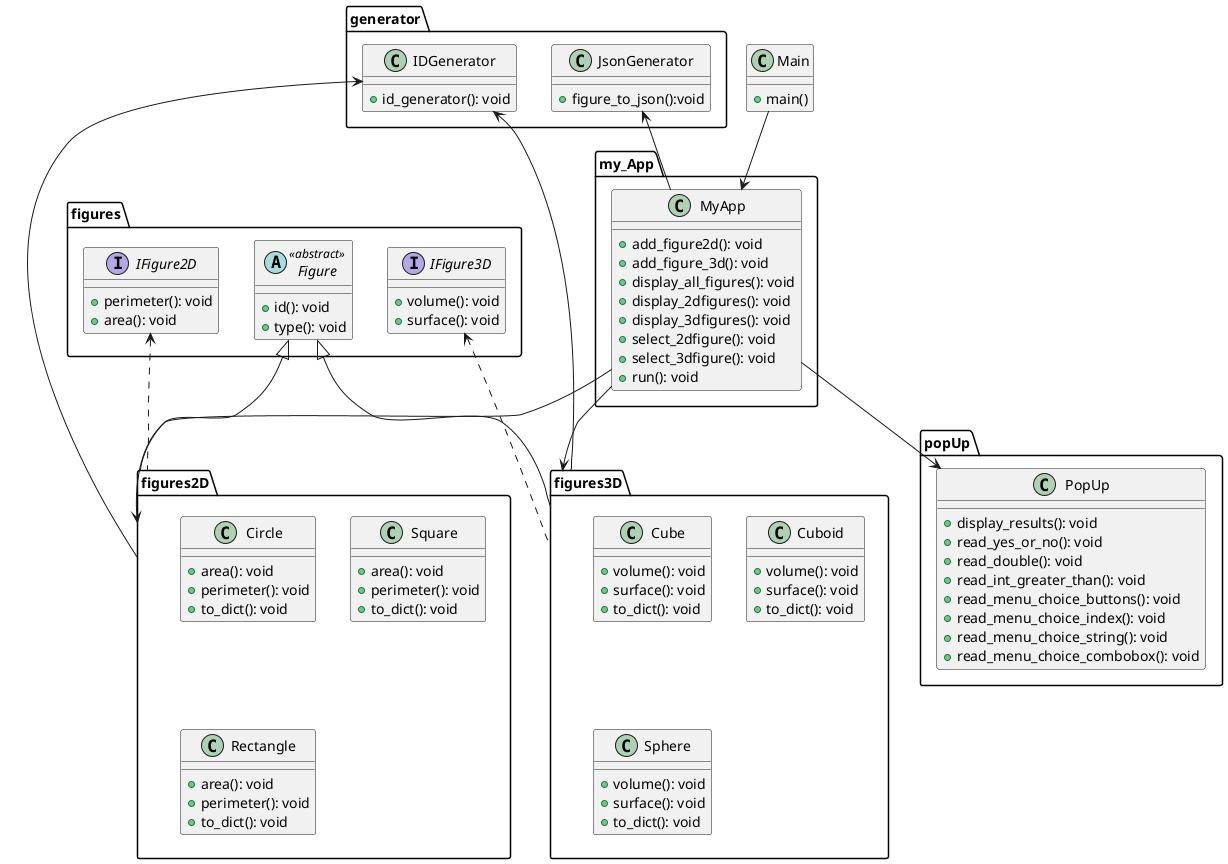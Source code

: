 @startuml

namespace figures {
abstract class Figure <<abstract>> {
    +id(): void
    +type(): void
}

' Producto abstracto
interface IFigure2D {
    +perimeter(): void
    +area(): void
}

' Producto abstracto
interface IFigure3D {
    +volume(): void
    +surface(): void
}
}

namespace figures2D {
' Creadores concretos
class Circle {
    +area(): void
    +perimeter(): void
    +to_dict(): void
}

class Square {
    +area(): void
    +perimeter(): void
    +to_dict(): void
}

class Rectangle {
    +area(): void
    +perimeter(): void
    +to_dict(): void
}
}

namespace figures3D {
class Cube {
    +volume(): void
    +surface(): void
    +to_dict(): void
}

class Cuboid {
    +volume(): void
    +surface(): void
    +to_dict(): void
}

class Sphere {
    +volume(): void
    +surface(): void
    +to_dict(): void
}
}

namespace generator {
class IDGenerator {
    +id_generator(): void
}
class JsonGenerator{
    +figure_to_json():void
}
}

namespace my_App {
class MyApp {
    +add_figure2d(): void
    +add_figure_3d(): void
    +display_all_figures(): void
    +display_2dfigures(): void
    +display_3dfigures(): void
    +select_2dfigure(): void
    +select_3dfigure(): void
    +run(): void
}
}

namespace popUp {
class PopUp {
    +display_results(): void
    +read_yes_or_no(): void
    +read_double(): void
    +read_int_greater_than(): void
    +read_menu_choice_buttons(): void
    +read_menu_choice_index(): void
    +read_menu_choice_string(): void
    +read_menu_choice_combobox(): void
}
}

class Main {
    +main()
}

Figure <|-- figures2D
Figure <|-- figures3D

IFigure2D <.. figures2D

IFigure3D <.. figures3D

MyApp --> PopUp
Main --> MyApp

' Relación de asociación entre IDGenerator y las figuras
IDGenerator <-- figures2D
IDGenerator <-- figures3D

JsonGenerator <-- MyApp

MyApp --> figures2D
MyApp --> figures3D



@enduml
